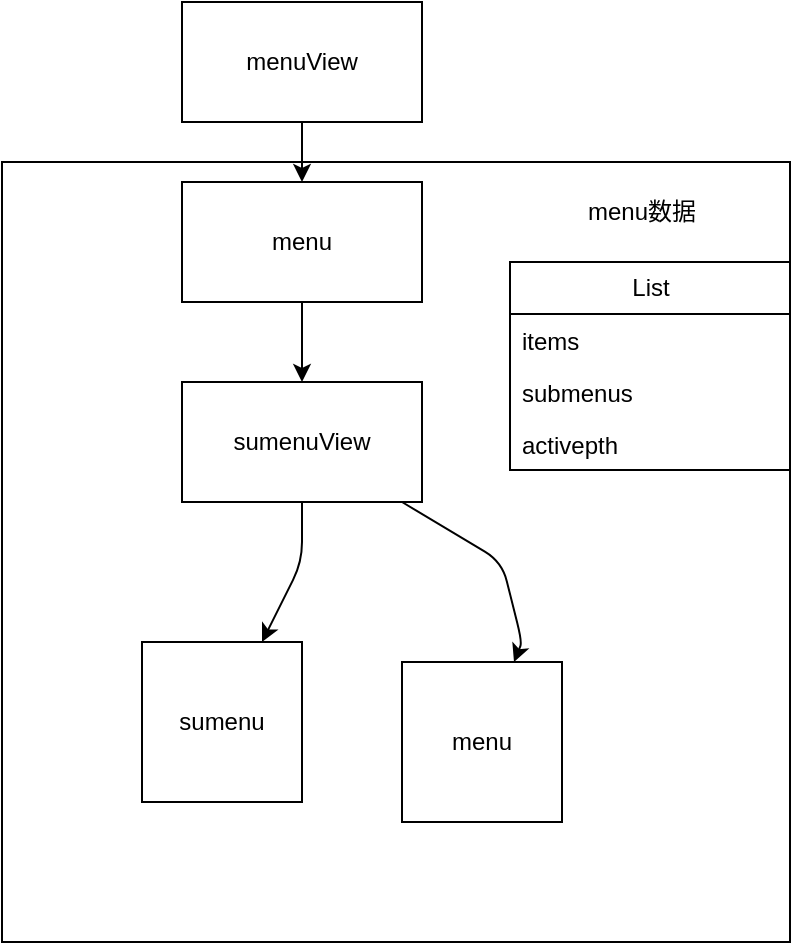 <mxfile>
    <diagram id="zqUXAhBjd04I0QSjSbpD" name="第 1 页">
        <mxGraphModel dx="535" dy="601" grid="1" gridSize="10" guides="1" tooltips="1" connect="1" arrows="1" fold="1" page="1" pageScale="1" pageWidth="827" pageHeight="1169" math="0" shadow="0">
            <root>
                <mxCell id="0"/>
                <mxCell id="1" parent="0"/>
                <mxCell id="11" value="" style="rounded=0;whiteSpace=wrap;html=1;" vertex="1" parent="1">
                    <mxGeometry x="50" y="180" width="394" height="390" as="geometry"/>
                </mxCell>
                <mxCell id="4" value="" style="edgeStyle=none;html=1;" edge="1" parent="1" source="2" target="3">
                    <mxGeometry relative="1" as="geometry"/>
                </mxCell>
                <mxCell id="2" value="menuView" style="rounded=0;whiteSpace=wrap;html=1;" vertex="1" parent="1">
                    <mxGeometry x="140" y="100" width="120" height="60" as="geometry"/>
                </mxCell>
                <mxCell id="6" value="" style="edgeStyle=none;html=1;" edge="1" parent="1" source="3" target="5">
                    <mxGeometry relative="1" as="geometry"/>
                </mxCell>
                <mxCell id="3" value="menu" style="rounded=0;whiteSpace=wrap;html=1;" vertex="1" parent="1">
                    <mxGeometry x="140" y="190" width="120" height="60" as="geometry"/>
                </mxCell>
                <UserObject label="" tooltip="hasChildren&#10;" id="8">
                    <mxCell style="edgeStyle=none;html=1;" edge="1" parent="1" source="5" target="7">
                        <mxGeometry relative="1" as="geometry">
                            <Array as="points">
                                <mxPoint x="200" y="380"/>
                            </Array>
                        </mxGeometry>
                    </mxCell>
                </UserObject>
                <mxCell id="10" value="" style="edgeStyle=none;html=1;" edge="1" parent="1" source="5" target="9">
                    <mxGeometry relative="1" as="geometry">
                        <Array as="points">
                            <mxPoint x="300" y="380"/>
                            <mxPoint x="310" y="420"/>
                        </Array>
                    </mxGeometry>
                </mxCell>
                <mxCell id="5" value="sumenuView" style="rounded=0;whiteSpace=wrap;html=1;" vertex="1" parent="1">
                    <mxGeometry x="140" y="290" width="120" height="60" as="geometry"/>
                </mxCell>
                <mxCell id="7" value="sumenu" style="whiteSpace=wrap;html=1;aspect=fixed;" vertex="1" parent="1">
                    <mxGeometry x="120" y="420" width="80" height="80" as="geometry"/>
                </mxCell>
                <mxCell id="9" value="menu&lt;br&gt;" style="whiteSpace=wrap;html=1;aspect=fixed;" vertex="1" parent="1">
                    <mxGeometry x="250" y="430" width="80" height="80" as="geometry"/>
                </mxCell>
                <mxCell id="12" value="menu数据" style="text;strokeColor=none;align=center;fillColor=none;html=1;verticalAlign=middle;whiteSpace=wrap;rounded=0;" vertex="1" parent="1">
                    <mxGeometry x="340" y="190" width="60" height="30" as="geometry"/>
                </mxCell>
                <mxCell id="13" value="List" style="swimlane;fontStyle=0;childLayout=stackLayout;horizontal=1;startSize=26;fillColor=none;horizontalStack=0;resizeParent=1;resizeParentMax=0;resizeLast=0;collapsible=1;marginBottom=0;html=1;" vertex="1" parent="1">
                    <mxGeometry x="304" y="230" width="140" height="104" as="geometry"/>
                </mxCell>
                <mxCell id="14" value="items" style="text;strokeColor=none;fillColor=none;align=left;verticalAlign=top;spacingLeft=4;spacingRight=4;overflow=hidden;rotatable=0;points=[[0,0.5],[1,0.5]];portConstraint=eastwest;whiteSpace=wrap;html=1;" vertex="1" parent="13">
                    <mxGeometry y="26" width="140" height="26" as="geometry"/>
                </mxCell>
                <mxCell id="15" value="submenus&lt;br&gt;" style="text;strokeColor=none;fillColor=none;align=left;verticalAlign=top;spacingLeft=4;spacingRight=4;overflow=hidden;rotatable=0;points=[[0,0.5],[1,0.5]];portConstraint=eastwest;whiteSpace=wrap;html=1;" vertex="1" parent="13">
                    <mxGeometry y="52" width="140" height="26" as="geometry"/>
                </mxCell>
                <mxCell id="16" value="activepth" style="text;strokeColor=none;fillColor=none;align=left;verticalAlign=top;spacingLeft=4;spacingRight=4;overflow=hidden;rotatable=0;points=[[0,0.5],[1,0.5]];portConstraint=eastwest;whiteSpace=wrap;html=1;" vertex="1" parent="13">
                    <mxGeometry y="78" width="140" height="26" as="geometry"/>
                </mxCell>
            </root>
        </mxGraphModel>
    </diagram>
</mxfile>
